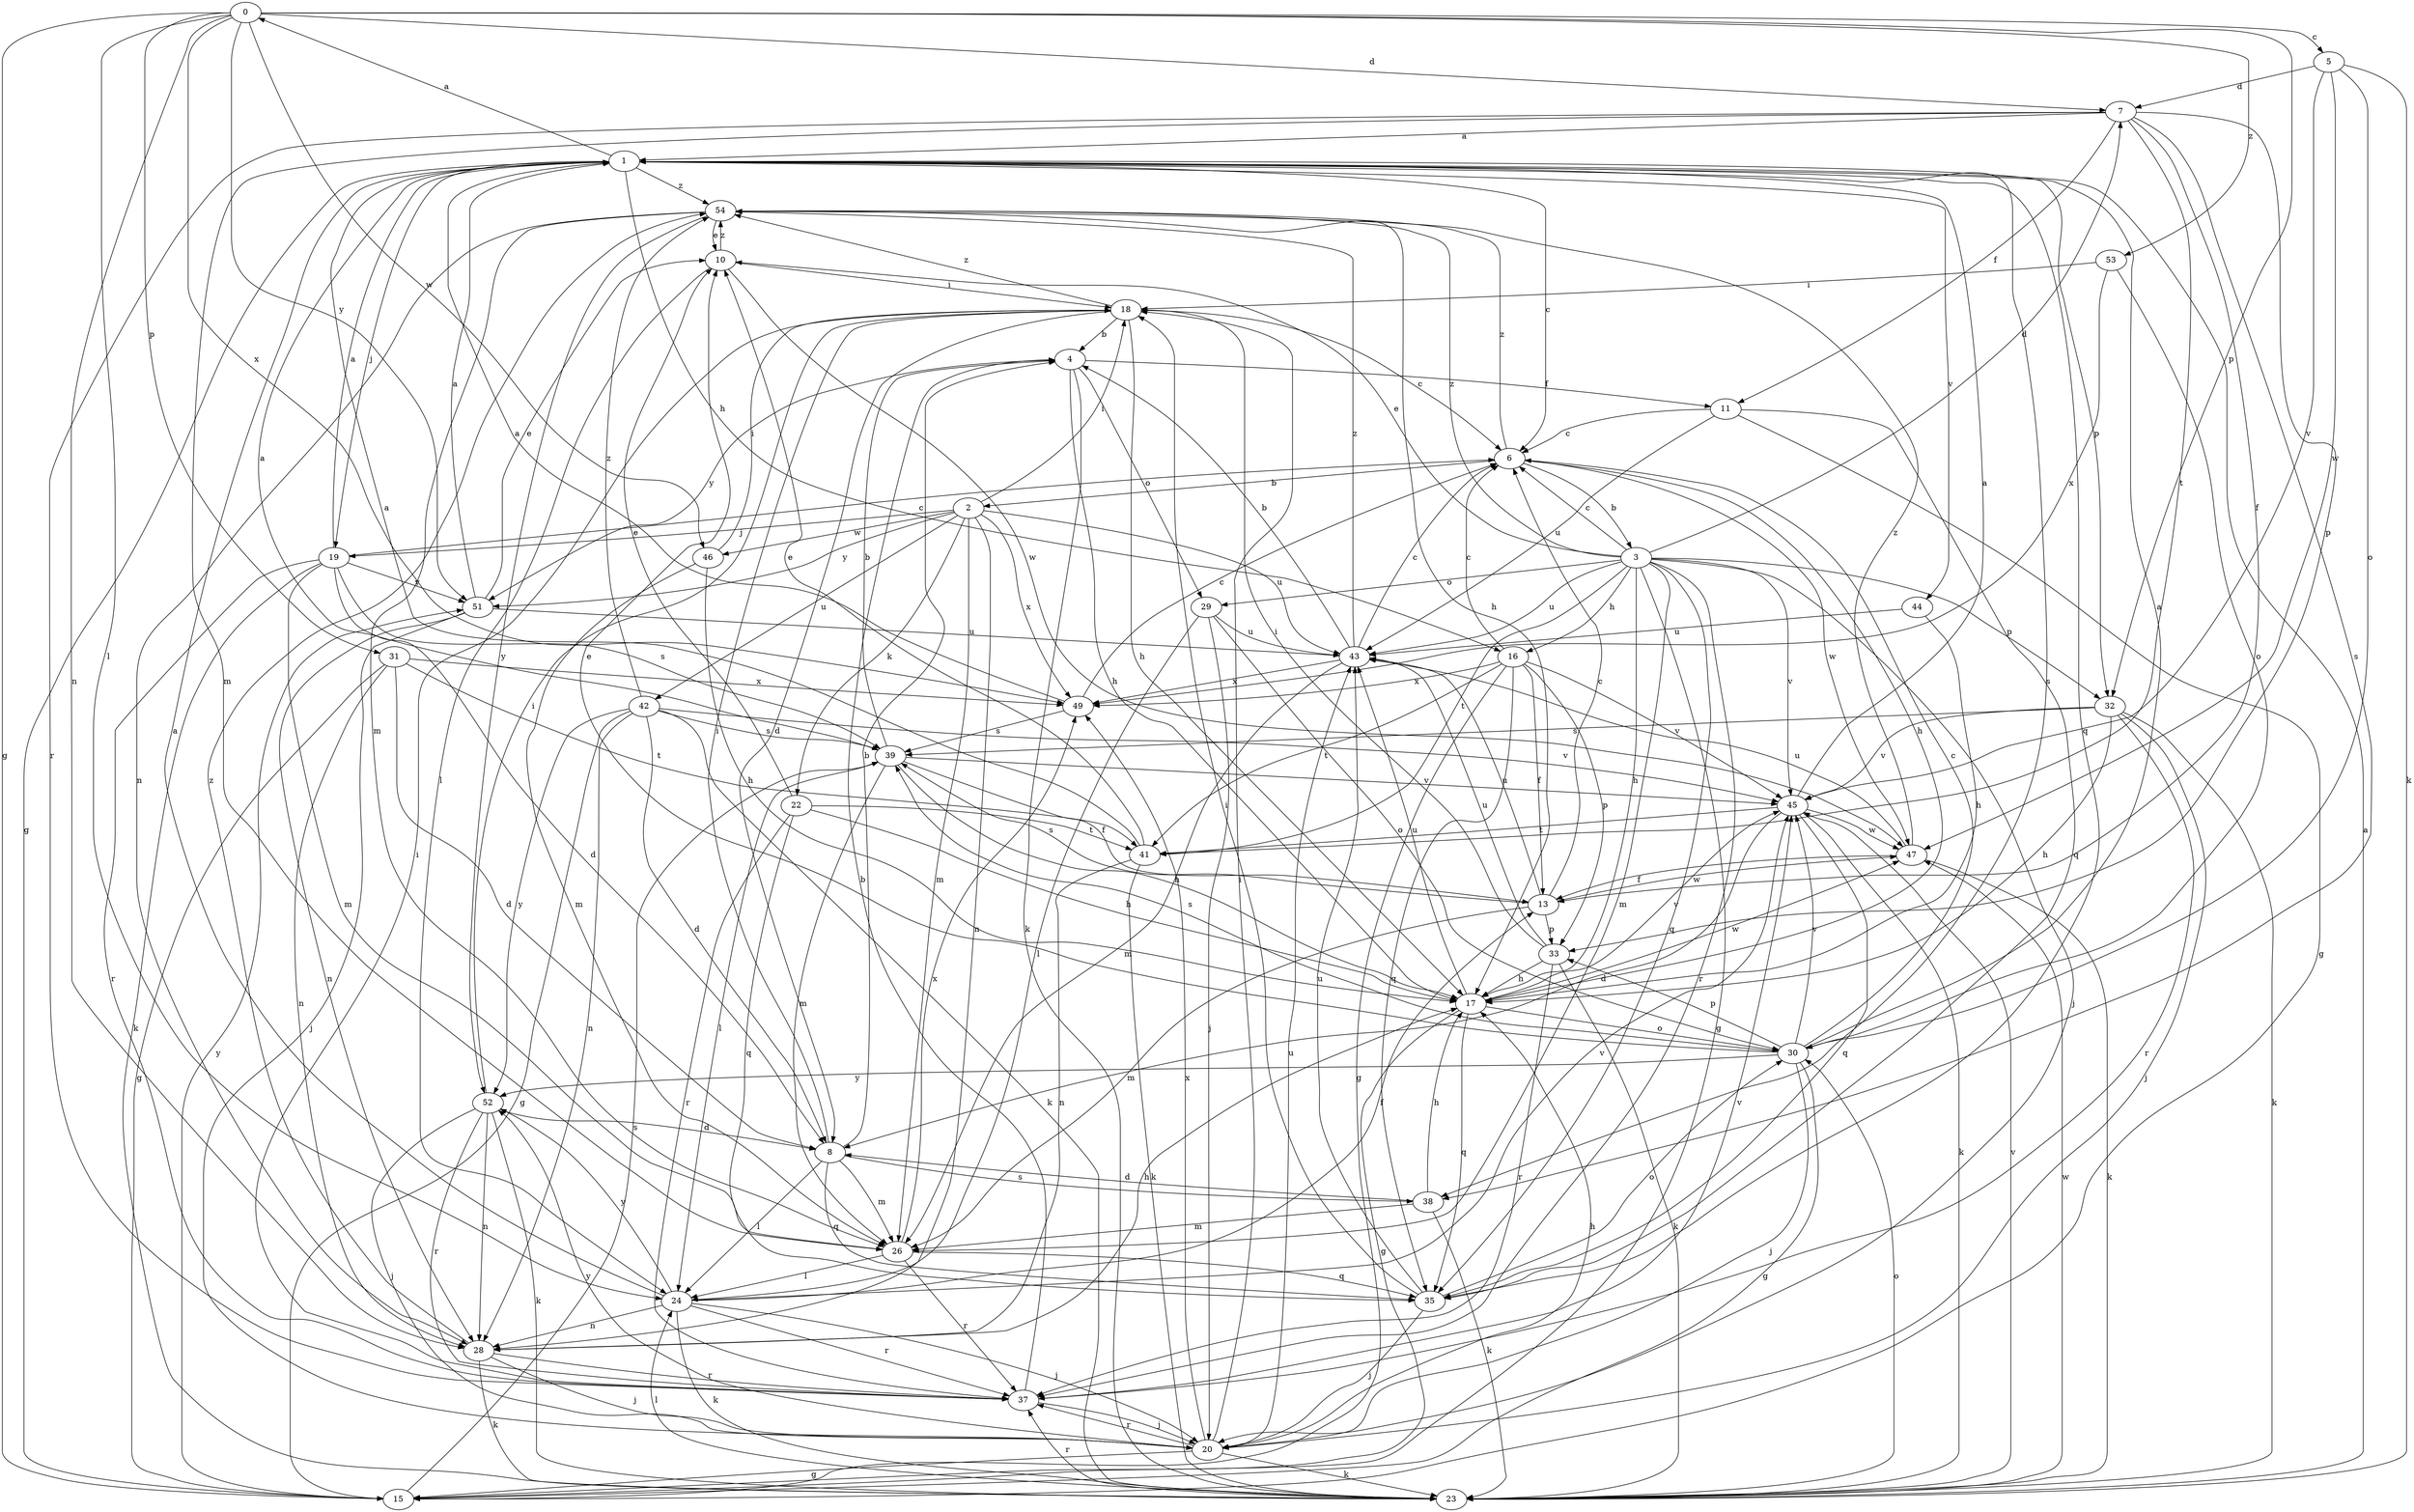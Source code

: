 strict digraph  {
0;
1;
2;
3;
4;
5;
6;
7;
8;
10;
11;
13;
15;
16;
17;
18;
19;
20;
22;
23;
24;
26;
28;
29;
30;
31;
32;
33;
35;
37;
38;
39;
41;
42;
43;
44;
45;
46;
47;
49;
51;
52;
53;
54;
0 -> 5  [label=c];
0 -> 7  [label=d];
0 -> 15  [label=g];
0 -> 24  [label=l];
0 -> 28  [label=n];
0 -> 31  [label=p];
0 -> 32  [label=p];
0 -> 46  [label=w];
0 -> 49  [label=x];
0 -> 51  [label=y];
0 -> 53  [label=z];
1 -> 0  [label=a];
1 -> 6  [label=c];
1 -> 15  [label=g];
1 -> 16  [label=h];
1 -> 19  [label=j];
1 -> 32  [label=p];
1 -> 35  [label=q];
1 -> 38  [label=s];
1 -> 44  [label=v];
1 -> 54  [label=z];
2 -> 18  [label=i];
2 -> 19  [label=j];
2 -> 22  [label=k];
2 -> 26  [label=m];
2 -> 28  [label=n];
2 -> 42  [label=u];
2 -> 43  [label=u];
2 -> 46  [label=w];
2 -> 49  [label=x];
2 -> 51  [label=y];
3 -> 6  [label=c];
3 -> 7  [label=d];
3 -> 10  [label=e];
3 -> 15  [label=g];
3 -> 16  [label=h];
3 -> 17  [label=h];
3 -> 20  [label=j];
3 -> 26  [label=m];
3 -> 29  [label=o];
3 -> 32  [label=p];
3 -> 35  [label=q];
3 -> 37  [label=r];
3 -> 41  [label=t];
3 -> 43  [label=u];
3 -> 45  [label=v];
3 -> 54  [label=z];
4 -> 11  [label=f];
4 -> 17  [label=h];
4 -> 23  [label=k];
4 -> 29  [label=o];
4 -> 51  [label=y];
5 -> 7  [label=d];
5 -> 23  [label=k];
5 -> 30  [label=o];
5 -> 45  [label=v];
5 -> 47  [label=w];
6 -> 2  [label=b];
6 -> 3  [label=b];
6 -> 17  [label=h];
6 -> 47  [label=w];
6 -> 54  [label=z];
7 -> 1  [label=a];
7 -> 11  [label=f];
7 -> 13  [label=f];
7 -> 26  [label=m];
7 -> 33  [label=p];
7 -> 37  [label=r];
7 -> 38  [label=s];
7 -> 41  [label=t];
8 -> 4  [label=b];
8 -> 18  [label=i];
8 -> 24  [label=l];
8 -> 26  [label=m];
8 -> 35  [label=q];
8 -> 38  [label=s];
10 -> 18  [label=i];
10 -> 24  [label=l];
10 -> 47  [label=w];
10 -> 54  [label=z];
11 -> 6  [label=c];
11 -> 15  [label=g];
11 -> 35  [label=q];
11 -> 43  [label=u];
13 -> 6  [label=c];
13 -> 26  [label=m];
13 -> 33  [label=p];
13 -> 39  [label=s];
13 -> 43  [label=u];
13 -> 47  [label=w];
15 -> 39  [label=s];
15 -> 51  [label=y];
16 -> 6  [label=c];
16 -> 13  [label=f];
16 -> 15  [label=g];
16 -> 33  [label=p];
16 -> 35  [label=q];
16 -> 41  [label=t];
16 -> 45  [label=v];
16 -> 49  [label=x];
17 -> 15  [label=g];
17 -> 30  [label=o];
17 -> 35  [label=q];
17 -> 43  [label=u];
17 -> 45  [label=v];
17 -> 47  [label=w];
18 -> 4  [label=b];
18 -> 6  [label=c];
18 -> 8  [label=d];
18 -> 17  [label=h];
18 -> 54  [label=z];
19 -> 1  [label=a];
19 -> 6  [label=c];
19 -> 8  [label=d];
19 -> 23  [label=k];
19 -> 26  [label=m];
19 -> 37  [label=r];
19 -> 39  [label=s];
19 -> 51  [label=y];
20 -> 15  [label=g];
20 -> 17  [label=h];
20 -> 18  [label=i];
20 -> 23  [label=k];
20 -> 37  [label=r];
20 -> 43  [label=u];
20 -> 49  [label=x];
20 -> 52  [label=y];
22 -> 10  [label=e];
22 -> 17  [label=h];
22 -> 35  [label=q];
22 -> 37  [label=r];
22 -> 41  [label=t];
23 -> 1  [label=a];
23 -> 24  [label=l];
23 -> 30  [label=o];
23 -> 37  [label=r];
23 -> 45  [label=v];
23 -> 47  [label=w];
24 -> 1  [label=a];
24 -> 13  [label=f];
24 -> 20  [label=j];
24 -> 23  [label=k];
24 -> 28  [label=n];
24 -> 37  [label=r];
24 -> 45  [label=v];
24 -> 52  [label=y];
26 -> 24  [label=l];
26 -> 35  [label=q];
26 -> 37  [label=r];
26 -> 49  [label=x];
28 -> 17  [label=h];
28 -> 20  [label=j];
28 -> 23  [label=k];
28 -> 37  [label=r];
28 -> 54  [label=z];
29 -> 20  [label=j];
29 -> 24  [label=l];
29 -> 30  [label=o];
29 -> 43  [label=u];
30 -> 1  [label=a];
30 -> 6  [label=c];
30 -> 10  [label=e];
30 -> 15  [label=g];
30 -> 20  [label=j];
30 -> 33  [label=p];
30 -> 39  [label=s];
30 -> 45  [label=v];
30 -> 52  [label=y];
31 -> 8  [label=d];
31 -> 15  [label=g];
31 -> 28  [label=n];
31 -> 41  [label=t];
31 -> 49  [label=x];
32 -> 17  [label=h];
32 -> 20  [label=j];
32 -> 23  [label=k];
32 -> 37  [label=r];
32 -> 39  [label=s];
32 -> 45  [label=v];
33 -> 17  [label=h];
33 -> 18  [label=i];
33 -> 23  [label=k];
33 -> 37  [label=r];
33 -> 43  [label=u];
35 -> 18  [label=i];
35 -> 20  [label=j];
35 -> 30  [label=o];
35 -> 43  [label=u];
37 -> 4  [label=b];
37 -> 18  [label=i];
37 -> 20  [label=j];
37 -> 45  [label=v];
38 -> 8  [label=d];
38 -> 17  [label=h];
38 -> 23  [label=k];
38 -> 26  [label=m];
39 -> 1  [label=a];
39 -> 4  [label=b];
39 -> 13  [label=f];
39 -> 17  [label=h];
39 -> 24  [label=l];
39 -> 26  [label=m];
39 -> 45  [label=v];
41 -> 1  [label=a];
41 -> 10  [label=e];
41 -> 23  [label=k];
41 -> 28  [label=n];
42 -> 8  [label=d];
42 -> 15  [label=g];
42 -> 23  [label=k];
42 -> 28  [label=n];
42 -> 39  [label=s];
42 -> 45  [label=v];
42 -> 52  [label=y];
42 -> 54  [label=z];
43 -> 4  [label=b];
43 -> 6  [label=c];
43 -> 26  [label=m];
43 -> 49  [label=x];
43 -> 54  [label=z];
44 -> 17  [label=h];
44 -> 43  [label=u];
45 -> 1  [label=a];
45 -> 8  [label=d];
45 -> 23  [label=k];
45 -> 35  [label=q];
45 -> 41  [label=t];
45 -> 47  [label=w];
46 -> 17  [label=h];
46 -> 18  [label=i];
46 -> 26  [label=m];
47 -> 13  [label=f];
47 -> 23  [label=k];
47 -> 43  [label=u];
47 -> 54  [label=z];
49 -> 1  [label=a];
49 -> 6  [label=c];
49 -> 39  [label=s];
51 -> 1  [label=a];
51 -> 10  [label=e];
51 -> 20  [label=j];
51 -> 28  [label=n];
51 -> 43  [label=u];
52 -> 8  [label=d];
52 -> 18  [label=i];
52 -> 20  [label=j];
52 -> 23  [label=k];
52 -> 28  [label=n];
52 -> 37  [label=r];
53 -> 18  [label=i];
53 -> 30  [label=o];
53 -> 49  [label=x];
54 -> 10  [label=e];
54 -> 17  [label=h];
54 -> 26  [label=m];
54 -> 28  [label=n];
54 -> 52  [label=y];
}
